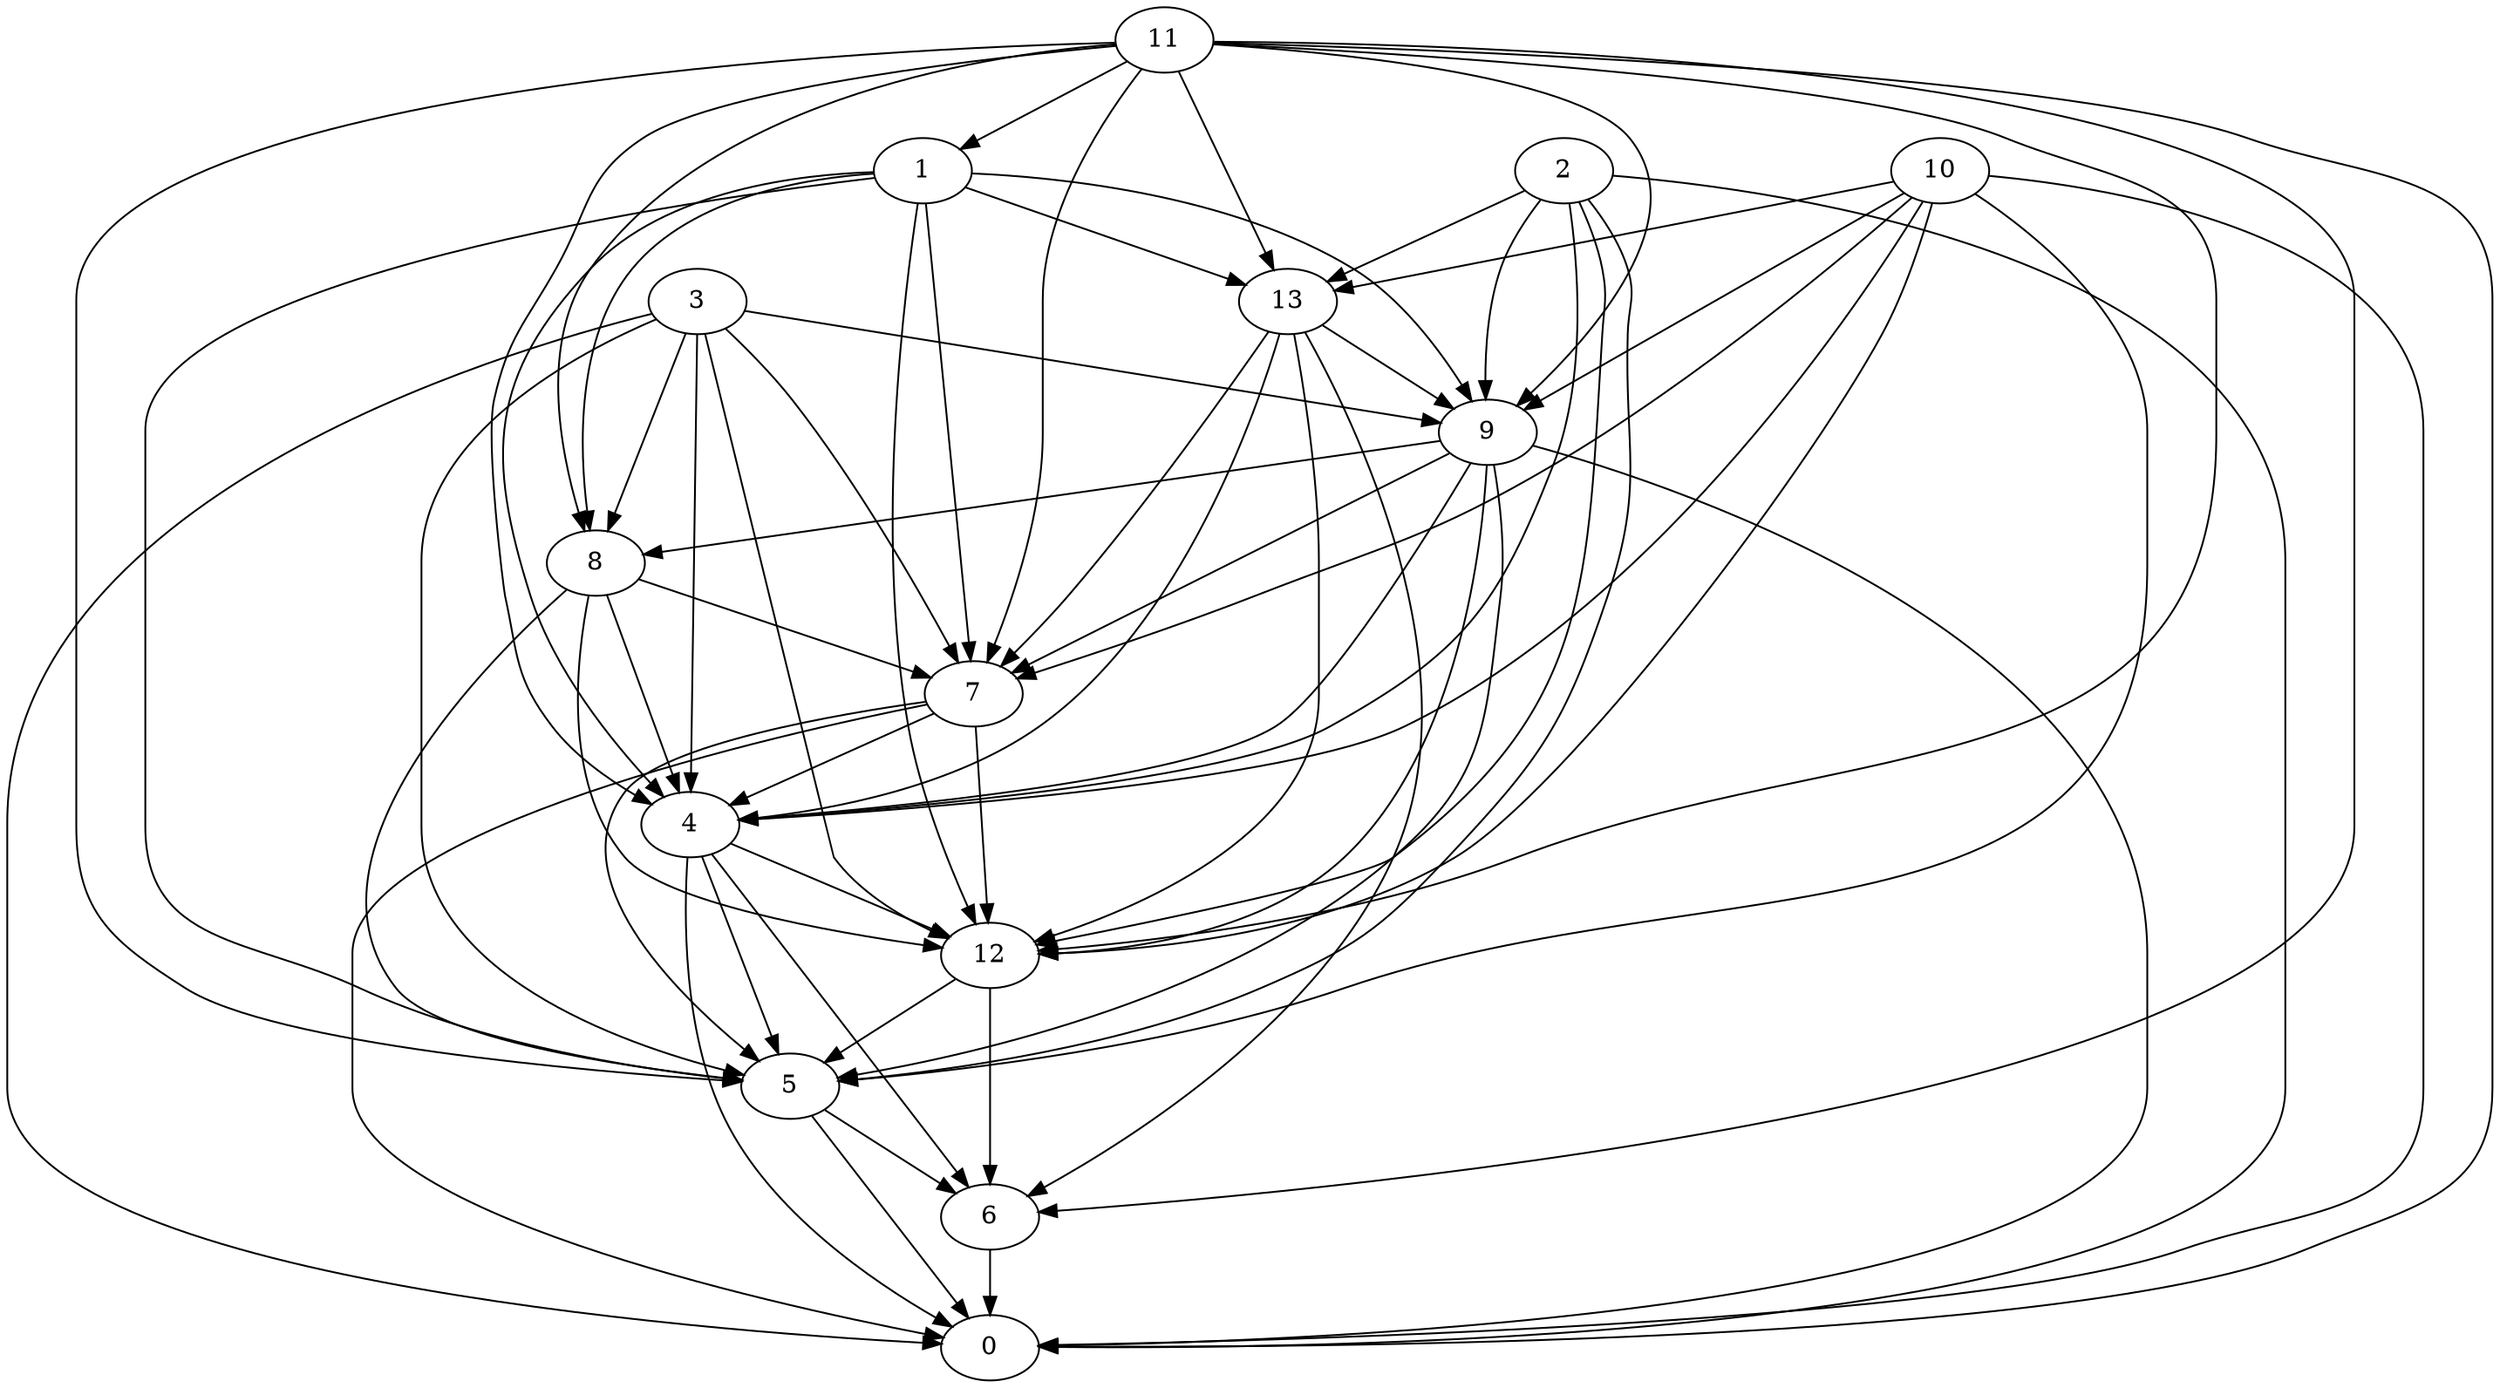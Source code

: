 digraph {
	"11" ["Weight"=196];
	"12" ["Weight"=711];
	"13" ["Weight"=174];
	"0" ["Weight"=823];
	"1" ["Weight"=666];
	"2" ["Weight"=440];
	"3" ["Weight"=771];
	"4" ["Weight"=353];
	"5" ["Weight"=157];
	"6" ["Weight"=331];
	"7" ["Weight"=247];
	"8" ["Weight"=380];
	"9" ["Weight"=820];
	"10" ["Weight"=217];
	"4" -> "5" ["Weight"=573];
	"4" -> "6" ["Weight"=112];
	"11" -> "0" ["Weight"=455];
	"11" -> "1" ["Weight"=801];
	"1" -> "12" ["Weight"=969];
	"1" -> "13" ["Weight"=417];
	"3" -> "12" ["Weight"=187];
	"11" -> "4" ["Weight"=629];
	"11" -> "5" ["Weight"=131];
	"10" -> "13" ["Weight"=631];
	"11" -> "6" ["Weight"=967];
	"9" -> "0" ["Weight"=871];
	"10" -> "12" ["Weight"=175];
	"11" -> "7" ["Weight"=212];
	"7" -> "12" ["Weight"=821];
	"11" -> "8" ["Weight"=581];
	"11" -> "9" ["Weight"=618];
	"9" -> "12" ["Weight"=595];
	"5" -> "0" ["Weight"=401];
	"9" -> "4" ["Weight"=323];
	"9" -> "5" ["Weight"=328];
	"9" -> "7" ["Weight"=395];
	"9" -> "8" ["Weight"=694];
	"5" -> "6" ["Weight"=639];
	"1" -> "4" ["Weight"=581];
	"1" -> "5" ["Weight"=142];
	"1" -> "7" ["Weight"=772];
	"1" -> "8" ["Weight"=326];
	"1" -> "9" ["Weight"=166];
	"12" -> "5" ["Weight"=354];
	"12" -> "6" ["Weight"=564];
	"6" -> "0" ["Weight"=405];
	"2" -> "0" ["Weight"=296];
	"2" -> "4" ["Weight"=292];
	"2" -> "5" ["Weight"=457];
	"2" -> "9" ["Weight"=779];
	"13" -> "4" ["Weight"=173];
	"2" -> "12" ["Weight"=332];
	"2" -> "13" ["Weight"=121];
	"13" -> "6" ["Weight"=700];
	"13" -> "12" ["Weight"=202];
	"4" -> "12" ["Weight"=678];
	"11" -> "13" ["Weight"=245];
	"13" -> "7" ["Weight"=643];
	"11" -> "12" ["Weight"=298];
	"13" -> "9" ["Weight"=452];
	"7" -> "0" ["Weight"=761];
	"8" -> "12" ["Weight"=515];
	"3" -> "0" ["Weight"=453];
	"7" -> "4" ["Weight"=110];
	"7" -> "5" ["Weight"=155];
	"3" -> "4" ["Weight"=867];
	"3" -> "5" ["Weight"=645];
	"3" -> "7" ["Weight"=234];
	"3" -> "8" ["Weight"=729];
	"3" -> "9" ["Weight"=196];
	"10" -> "0" ["Weight"=153];
	"10" -> "4" ["Weight"=978];
	"10" -> "5" ["Weight"=552];
	"10" -> "7" ["Weight"=102];
	"10" -> "9" ["Weight"=657];
	"4" -> "0" ["Weight"=796];
	"8" -> "4" ["Weight"=263];
	"8" -> "5" ["Weight"=563];
	"8" -> "7" ["Weight"=572];
}
